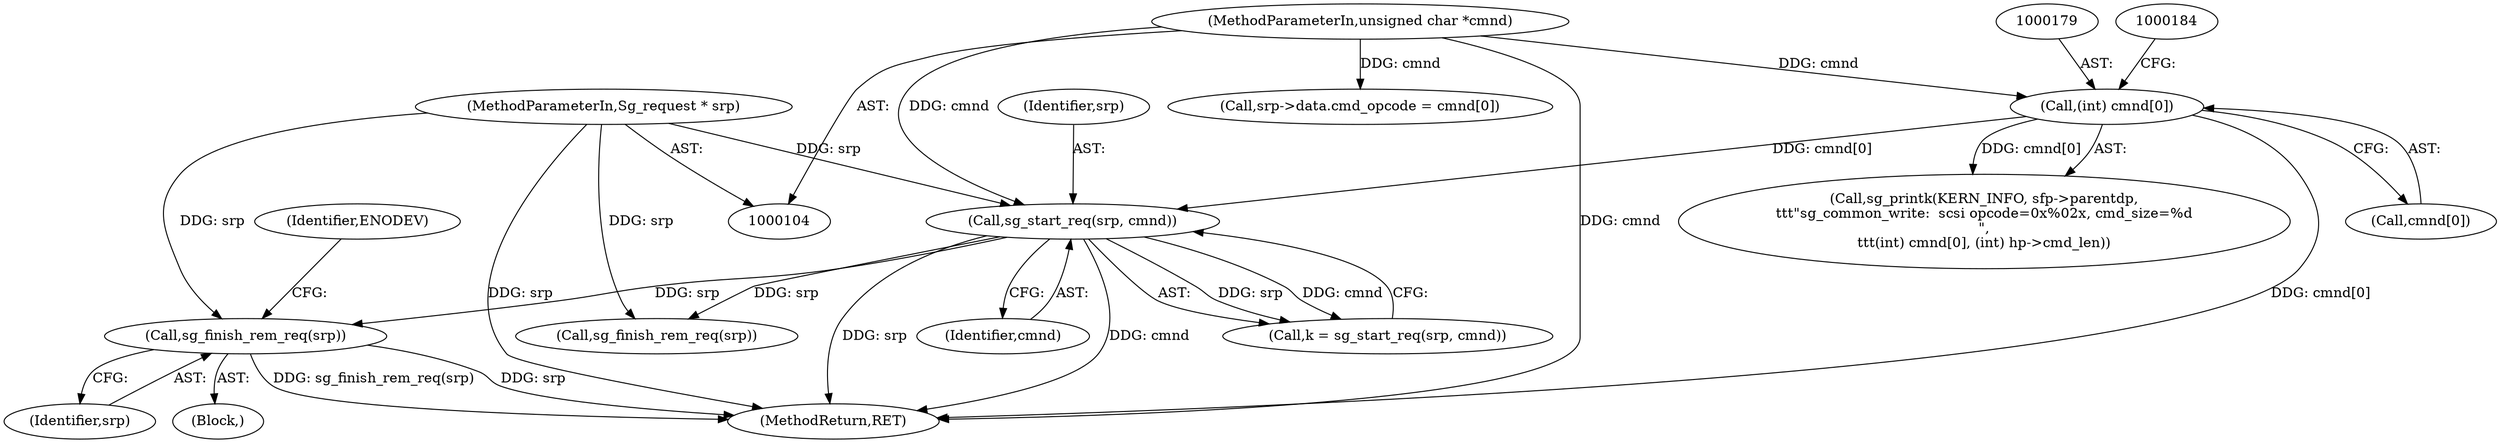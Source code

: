 digraph "0_linux_f3951a3709ff50990bf3e188c27d346792103432@pointer" {
"1000250" [label="(Call,sg_finish_rem_req(srp))"];
"1000190" [label="(Call,sg_start_req(srp, cmnd))"];
"1000106" [label="(MethodParameterIn,Sg_request * srp)"];
"1000178" [label="(Call,(int) cmnd[0])"];
"1000107" [label="(MethodParameterIn,unsigned char *cmnd)"];
"1000250" [label="(Call,sg_finish_rem_req(srp))"];
"1000178" [label="(Call,(int) cmnd[0])"];
"1000106" [label="(MethodParameterIn,Sg_request * srp)"];
"1000251" [label="(Identifier,srp)"];
"1000191" [label="(Identifier,srp)"];
"1000126" [label="(Call,srp->data.cmd_opcode = cmnd[0])"];
"1000215" [label="(Block,)"];
"1000107" [label="(MethodParameterIn,unsigned char *cmnd)"];
"1000205" [label="(Call,sg_finish_rem_req(srp))"];
"1000254" [label="(Identifier,ENODEV)"];
"1000180" [label="(Call,cmnd[0])"];
"1000172" [label="(Call,sg_printk(KERN_INFO, sfp->parentdp,\n\t\t\t\"sg_common_write:  scsi opcode=0x%02x, cmd_size=%d\n\",\n\t\t\t(int) cmnd[0], (int) hp->cmd_len))"];
"1000308" [label="(MethodReturn,RET)"];
"1000188" [label="(Call,k = sg_start_req(srp, cmnd))"];
"1000192" [label="(Identifier,cmnd)"];
"1000190" [label="(Call,sg_start_req(srp, cmnd))"];
"1000250" -> "1000215"  [label="AST: "];
"1000250" -> "1000251"  [label="CFG: "];
"1000251" -> "1000250"  [label="AST: "];
"1000254" -> "1000250"  [label="CFG: "];
"1000250" -> "1000308"  [label="DDG: srp"];
"1000250" -> "1000308"  [label="DDG: sg_finish_rem_req(srp)"];
"1000190" -> "1000250"  [label="DDG: srp"];
"1000106" -> "1000250"  [label="DDG: srp"];
"1000190" -> "1000188"  [label="AST: "];
"1000190" -> "1000192"  [label="CFG: "];
"1000191" -> "1000190"  [label="AST: "];
"1000192" -> "1000190"  [label="AST: "];
"1000188" -> "1000190"  [label="CFG: "];
"1000190" -> "1000308"  [label="DDG: srp"];
"1000190" -> "1000308"  [label="DDG: cmnd"];
"1000190" -> "1000188"  [label="DDG: srp"];
"1000190" -> "1000188"  [label="DDG: cmnd"];
"1000106" -> "1000190"  [label="DDG: srp"];
"1000178" -> "1000190"  [label="DDG: cmnd[0]"];
"1000107" -> "1000190"  [label="DDG: cmnd"];
"1000190" -> "1000205"  [label="DDG: srp"];
"1000106" -> "1000104"  [label="AST: "];
"1000106" -> "1000308"  [label="DDG: srp"];
"1000106" -> "1000205"  [label="DDG: srp"];
"1000178" -> "1000172"  [label="AST: "];
"1000178" -> "1000180"  [label="CFG: "];
"1000179" -> "1000178"  [label="AST: "];
"1000180" -> "1000178"  [label="AST: "];
"1000184" -> "1000178"  [label="CFG: "];
"1000178" -> "1000308"  [label="DDG: cmnd[0]"];
"1000178" -> "1000172"  [label="DDG: cmnd[0]"];
"1000107" -> "1000178"  [label="DDG: cmnd"];
"1000107" -> "1000104"  [label="AST: "];
"1000107" -> "1000308"  [label="DDG: cmnd"];
"1000107" -> "1000126"  [label="DDG: cmnd"];
}
